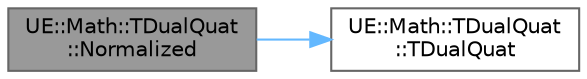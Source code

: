 digraph "UE::Math::TDualQuat::Normalized"
{
 // INTERACTIVE_SVG=YES
 // LATEX_PDF_SIZE
  bgcolor="transparent";
  edge [fontname=Helvetica,fontsize=10,labelfontname=Helvetica,labelfontsize=10];
  node [fontname=Helvetica,fontsize=10,shape=box,height=0.2,width=0.4];
  rankdir="LR";
  Node1 [id="Node000001",label="UE::Math::TDualQuat\l::Normalized",height=0.2,width=0.4,color="gray40", fillcolor="grey60", style="filled", fontcolor="black",tooltip="Return normalized dual quat."];
  Node1 -> Node2 [id="edge1_Node000001_Node000002",color="steelblue1",style="solid",tooltip=" "];
  Node2 [id="Node000002",label="UE::Math::TDualQuat\l::TDualQuat",height=0.2,width=0.4,color="grey40", fillcolor="white", style="filled",URL="$df/d78/structUE_1_1Math_1_1TDualQuat.html#a13c581a76bd3168057ab963700f02f7c",tooltip=" "];
}
